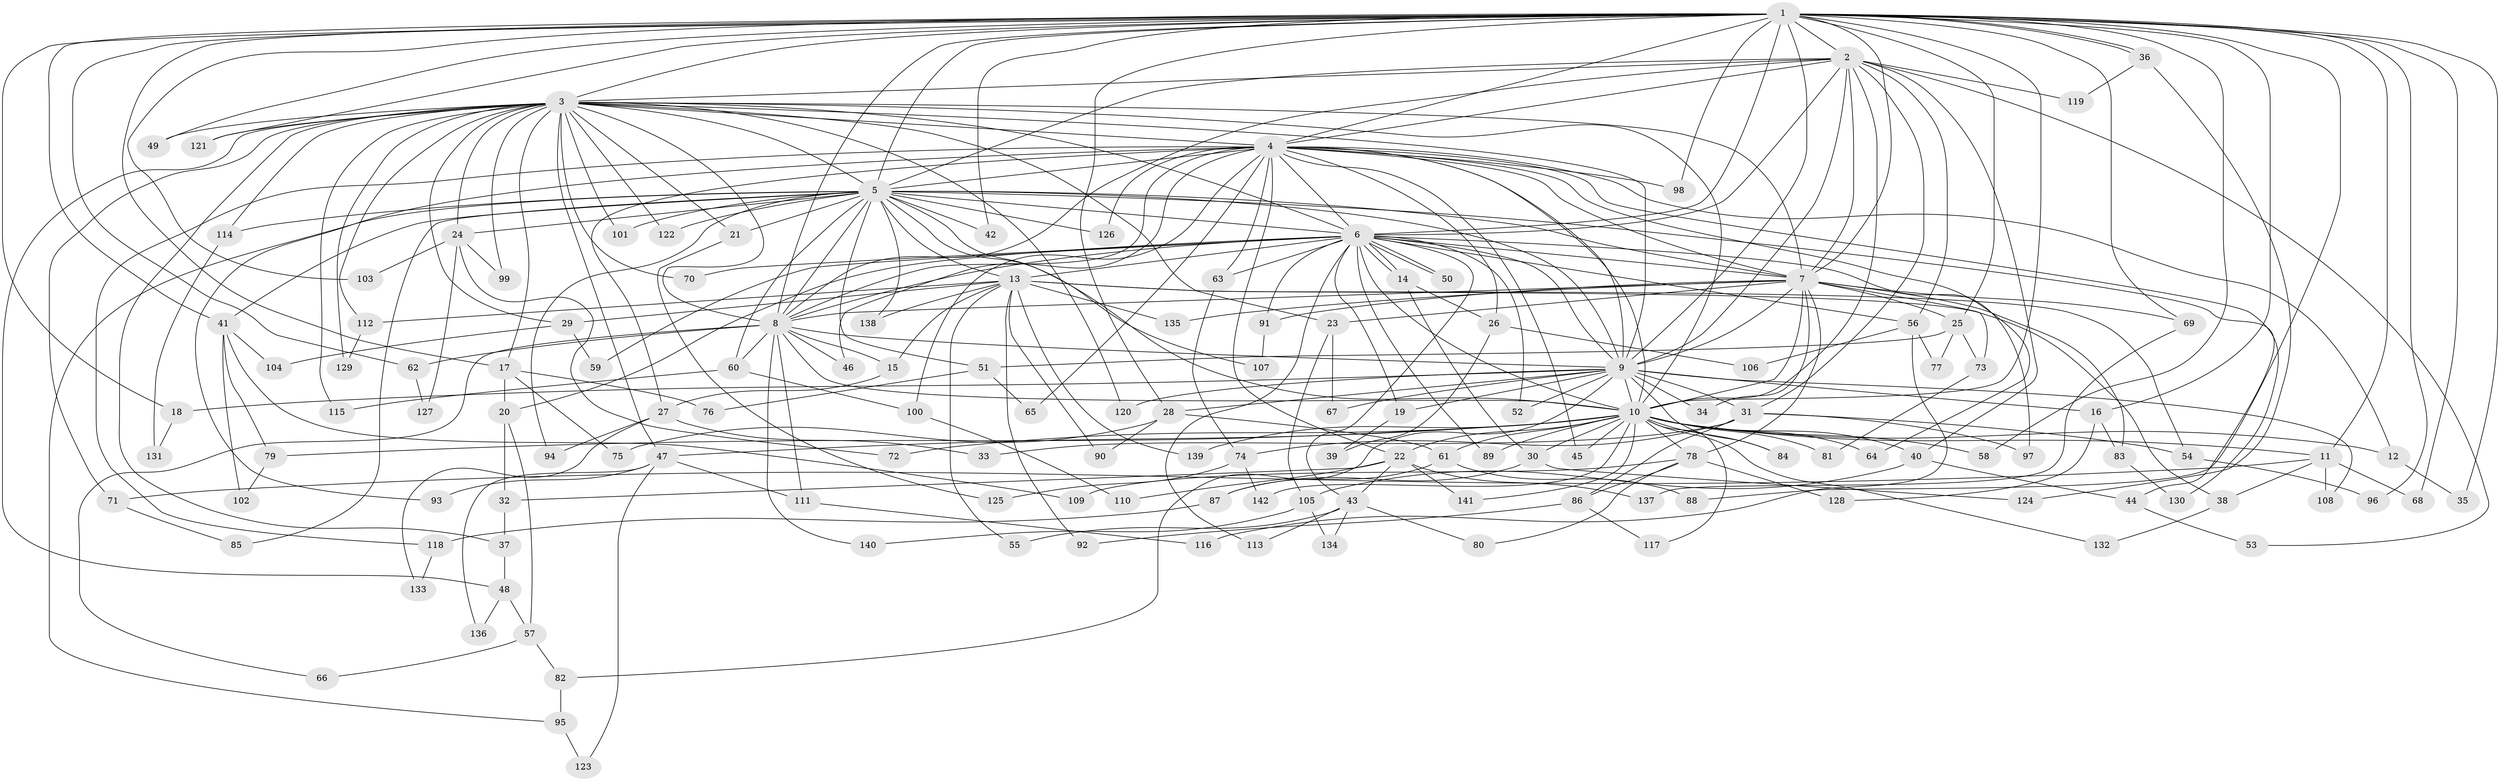 // coarse degree distribution, {28: 0.0196078431372549, 14: 0.00980392156862745, 23: 0.00980392156862745, 22: 0.00980392156862745, 25: 0.0196078431372549, 19: 0.00980392156862745, 15: 0.00980392156862745, 20: 0.00980392156862745, 6: 0.058823529411764705, 3: 0.1568627450980392, 12: 0.00980392156862745, 4: 0.0784313725490196, 5: 0.10784313725490197, 7: 0.0196078431372549, 2: 0.47058823529411764}
// Generated by graph-tools (version 1.1) at 2025/51/02/27/25 19:51:46]
// undirected, 142 vertices, 309 edges
graph export_dot {
graph [start="1"]
  node [color=gray90,style=filled];
  1;
  2;
  3;
  4;
  5;
  6;
  7;
  8;
  9;
  10;
  11;
  12;
  13;
  14;
  15;
  16;
  17;
  18;
  19;
  20;
  21;
  22;
  23;
  24;
  25;
  26;
  27;
  28;
  29;
  30;
  31;
  32;
  33;
  34;
  35;
  36;
  37;
  38;
  39;
  40;
  41;
  42;
  43;
  44;
  45;
  46;
  47;
  48;
  49;
  50;
  51;
  52;
  53;
  54;
  55;
  56;
  57;
  58;
  59;
  60;
  61;
  62;
  63;
  64;
  65;
  66;
  67;
  68;
  69;
  70;
  71;
  72;
  73;
  74;
  75;
  76;
  77;
  78;
  79;
  80;
  81;
  82;
  83;
  84;
  85;
  86;
  87;
  88;
  89;
  90;
  91;
  92;
  93;
  94;
  95;
  96;
  97;
  98;
  99;
  100;
  101;
  102;
  103;
  104;
  105;
  106;
  107;
  108;
  109;
  110;
  111;
  112;
  113;
  114;
  115;
  116;
  117;
  118;
  119;
  120;
  121;
  122;
  123;
  124;
  125;
  126;
  127;
  128;
  129;
  130;
  131;
  132;
  133;
  134;
  135;
  136;
  137;
  138;
  139;
  140;
  141;
  142;
  1 -- 2;
  1 -- 3;
  1 -- 4;
  1 -- 5;
  1 -- 6;
  1 -- 7;
  1 -- 8;
  1 -- 9;
  1 -- 10;
  1 -- 11;
  1 -- 16;
  1 -- 17;
  1 -- 18;
  1 -- 25;
  1 -- 28;
  1 -- 35;
  1 -- 36;
  1 -- 36;
  1 -- 41;
  1 -- 42;
  1 -- 49;
  1 -- 58;
  1 -- 62;
  1 -- 68;
  1 -- 69;
  1 -- 88;
  1 -- 96;
  1 -- 98;
  1 -- 103;
  1 -- 121;
  2 -- 3;
  2 -- 4;
  2 -- 5;
  2 -- 6;
  2 -- 7;
  2 -- 8;
  2 -- 9;
  2 -- 10;
  2 -- 31;
  2 -- 40;
  2 -- 53;
  2 -- 56;
  2 -- 119;
  3 -- 4;
  3 -- 5;
  3 -- 6;
  3 -- 7;
  3 -- 8;
  3 -- 9;
  3 -- 10;
  3 -- 17;
  3 -- 21;
  3 -- 23;
  3 -- 24;
  3 -- 29;
  3 -- 37;
  3 -- 47;
  3 -- 48;
  3 -- 49;
  3 -- 70;
  3 -- 71;
  3 -- 99;
  3 -- 101;
  3 -- 112;
  3 -- 114;
  3 -- 115;
  3 -- 120;
  3 -- 121;
  3 -- 122;
  3 -- 129;
  4 -- 5;
  4 -- 6;
  4 -- 7;
  4 -- 8;
  4 -- 9;
  4 -- 10;
  4 -- 12;
  4 -- 22;
  4 -- 26;
  4 -- 27;
  4 -- 45;
  4 -- 46;
  4 -- 63;
  4 -- 64;
  4 -- 65;
  4 -- 93;
  4 -- 98;
  4 -- 100;
  4 -- 118;
  4 -- 126;
  4 -- 130;
  5 -- 6;
  5 -- 7;
  5 -- 8;
  5 -- 9;
  5 -- 10;
  5 -- 13;
  5 -- 21;
  5 -- 24;
  5 -- 41;
  5 -- 42;
  5 -- 44;
  5 -- 51;
  5 -- 60;
  5 -- 85;
  5 -- 94;
  5 -- 95;
  5 -- 101;
  5 -- 107;
  5 -- 114;
  5 -- 122;
  5 -- 126;
  5 -- 138;
  6 -- 7;
  6 -- 8;
  6 -- 9;
  6 -- 10;
  6 -- 13;
  6 -- 14;
  6 -- 14;
  6 -- 19;
  6 -- 20;
  6 -- 43;
  6 -- 50;
  6 -- 50;
  6 -- 52;
  6 -- 56;
  6 -- 59;
  6 -- 63;
  6 -- 70;
  6 -- 89;
  6 -- 91;
  6 -- 97;
  6 -- 113;
  7 -- 8;
  7 -- 9;
  7 -- 10;
  7 -- 23;
  7 -- 25;
  7 -- 34;
  7 -- 69;
  7 -- 73;
  7 -- 78;
  7 -- 83;
  7 -- 91;
  7 -- 135;
  8 -- 9;
  8 -- 10;
  8 -- 15;
  8 -- 46;
  8 -- 60;
  8 -- 62;
  8 -- 66;
  8 -- 111;
  8 -- 140;
  9 -- 10;
  9 -- 16;
  9 -- 18;
  9 -- 19;
  9 -- 28;
  9 -- 31;
  9 -- 34;
  9 -- 52;
  9 -- 67;
  9 -- 82;
  9 -- 84;
  9 -- 108;
  9 -- 120;
  10 -- 11;
  10 -- 12;
  10 -- 22;
  10 -- 30;
  10 -- 40;
  10 -- 45;
  10 -- 47;
  10 -- 58;
  10 -- 61;
  10 -- 64;
  10 -- 72;
  10 -- 78;
  10 -- 79;
  10 -- 81;
  10 -- 84;
  10 -- 89;
  10 -- 117;
  10 -- 132;
  10 -- 139;
  10 -- 141;
  10 -- 142;
  11 -- 38;
  11 -- 68;
  11 -- 71;
  11 -- 108;
  12 -- 35;
  13 -- 15;
  13 -- 29;
  13 -- 38;
  13 -- 54;
  13 -- 55;
  13 -- 90;
  13 -- 92;
  13 -- 112;
  13 -- 135;
  13 -- 138;
  13 -- 139;
  14 -- 26;
  14 -- 30;
  15 -- 27;
  16 -- 83;
  16 -- 128;
  17 -- 20;
  17 -- 75;
  17 -- 76;
  18 -- 131;
  19 -- 39;
  20 -- 32;
  20 -- 57;
  21 -- 125;
  22 -- 32;
  22 -- 43;
  22 -- 110;
  22 -- 137;
  22 -- 141;
  23 -- 67;
  23 -- 105;
  24 -- 72;
  24 -- 99;
  24 -- 103;
  24 -- 127;
  25 -- 51;
  25 -- 73;
  25 -- 77;
  26 -- 39;
  26 -- 106;
  27 -- 33;
  27 -- 94;
  27 -- 133;
  28 -- 61;
  28 -- 75;
  28 -- 90;
  29 -- 59;
  29 -- 104;
  30 -- 87;
  30 -- 124;
  31 -- 33;
  31 -- 54;
  31 -- 74;
  31 -- 86;
  31 -- 97;
  32 -- 37;
  36 -- 119;
  36 -- 124;
  37 -- 48;
  38 -- 132;
  40 -- 44;
  40 -- 105;
  41 -- 79;
  41 -- 102;
  41 -- 104;
  41 -- 109;
  43 -- 55;
  43 -- 80;
  43 -- 113;
  43 -- 134;
  44 -- 53;
  47 -- 93;
  47 -- 111;
  47 -- 123;
  47 -- 136;
  48 -- 57;
  48 -- 136;
  51 -- 65;
  51 -- 76;
  54 -- 96;
  56 -- 77;
  56 -- 106;
  56 -- 116;
  57 -- 66;
  57 -- 82;
  60 -- 100;
  60 -- 115;
  61 -- 87;
  61 -- 88;
  62 -- 127;
  63 -- 74;
  69 -- 137;
  71 -- 85;
  73 -- 81;
  74 -- 125;
  74 -- 142;
  78 -- 80;
  78 -- 86;
  78 -- 109;
  78 -- 128;
  79 -- 102;
  82 -- 95;
  83 -- 130;
  86 -- 92;
  86 -- 117;
  87 -- 118;
  91 -- 107;
  95 -- 123;
  100 -- 110;
  105 -- 134;
  105 -- 140;
  111 -- 116;
  112 -- 129;
  114 -- 131;
  118 -- 133;
}
